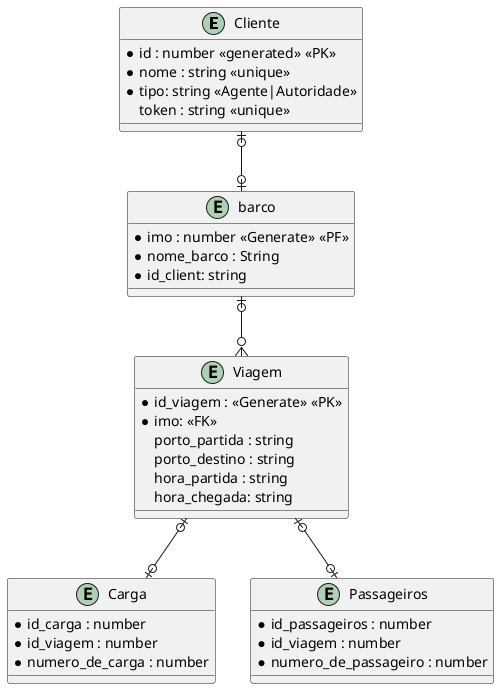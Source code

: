 @startuml ERDiagram


' entity "Agente" as a1 {
'   * id : id <<generated>>
'   --
'   * name : string
' }

' entity "Autoridade" as au {
'   * id: id << genrated>>
'   --
'   * name : string
' }


entity "Cliente" as c1 {
  * id : number <<generated>> <<PK>>
 * nome : string <<unique>>
 * tipo: string <<Agente|Autoridade>>
 token : string <<unique>>

}

' entity "Token" as token {
'   * id : number <<generated>> PK
'   * id_Agente <<ForeignTe>>
'   token : string <<unique>>
' }

entity "Viagem" as v1 {
  * id_viagem : <<Generate>> <<PK>>
   * imo: <<FK>>
  porto_partida : string
  porto_destino : string
  hora_partida : string
  hora_chegada: string

}

entity "barco" as bar {
  * imo : number <<Generate>> <<PF>>
  * nome_barco : String
  * id_client: string

}

entity "Carga" as car {
  * id_carga : number
  * id_viagem : number
  * numero_de_carga : number
}

entity "Passageiros" as pass {
  * id_passageiros : number
  * id_viagem : number
  * numero_de_passageiro : number
}



' c1 |o--o| token
c1 |o--o| bar
bar |o--o{ v1
v1 |o--o| car
v1 |o--o| pass

@enduml